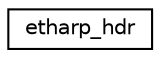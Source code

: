 digraph "Graphical Class Hierarchy"
{
 // LATEX_PDF_SIZE
  edge [fontname="Helvetica",fontsize="10",labelfontname="Helvetica",labelfontsize="10"];
  node [fontname="Helvetica",fontsize="10",shape=record];
  rankdir="LR";
  Node0 [label="etharp_hdr",height=0.2,width=0.4,color="black", fillcolor="white", style="filled",URL="$structetharp__hdr.html",tooltip=" "];
}
